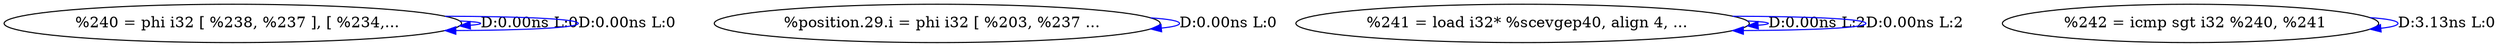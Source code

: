 digraph {
Node0x285f890[label="  %240 = phi i32 [ %238, %237 ], [ %234,..."];
Node0x285f890 -> Node0x285f890[label="D:0.00ns L:0",color=blue];
Node0x285f890 -> Node0x285f890[label="D:0.00ns L:0",color=blue];
Node0x285f970[label="  %position.29.i = phi i32 [ %203, %237 ..."];
Node0x285f970 -> Node0x285f970[label="D:0.00ns L:0",color=blue];
Node0x285fa50[label="  %241 = load i32* %scevgep40, align 4, ..."];
Node0x285fa50 -> Node0x285fa50[label="D:0.00ns L:2",color=blue];
Node0x285fa50 -> Node0x285fa50[label="D:0.00ns L:2",color=blue];
Node0x285fb30[label="  %242 = icmp sgt i32 %240, %241"];
Node0x285fb30 -> Node0x285fb30[label="D:3.13ns L:0",color=blue];
}
